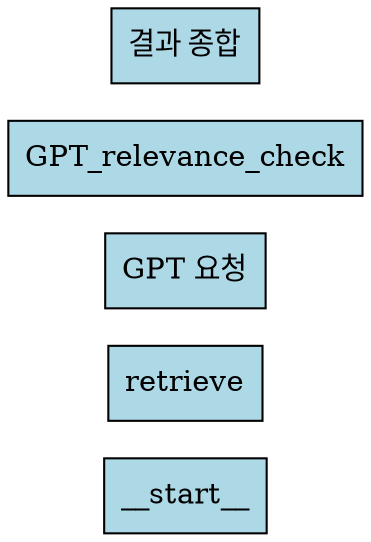 // 기본 RAG 그래프 Visualization
digraph {
	rankdir=LR
	node [fillcolor=lightblue shape=box style=filled]
	edge [color=gray]
	__start__ [label=__start__]
	retrieve [label=retrieve]
	"GPT 요청" [label="GPT 요청"]
	GPT_relevance_check [label=GPT_relevance_check]
	"결과 종합" [label="결과 종합"]
}
